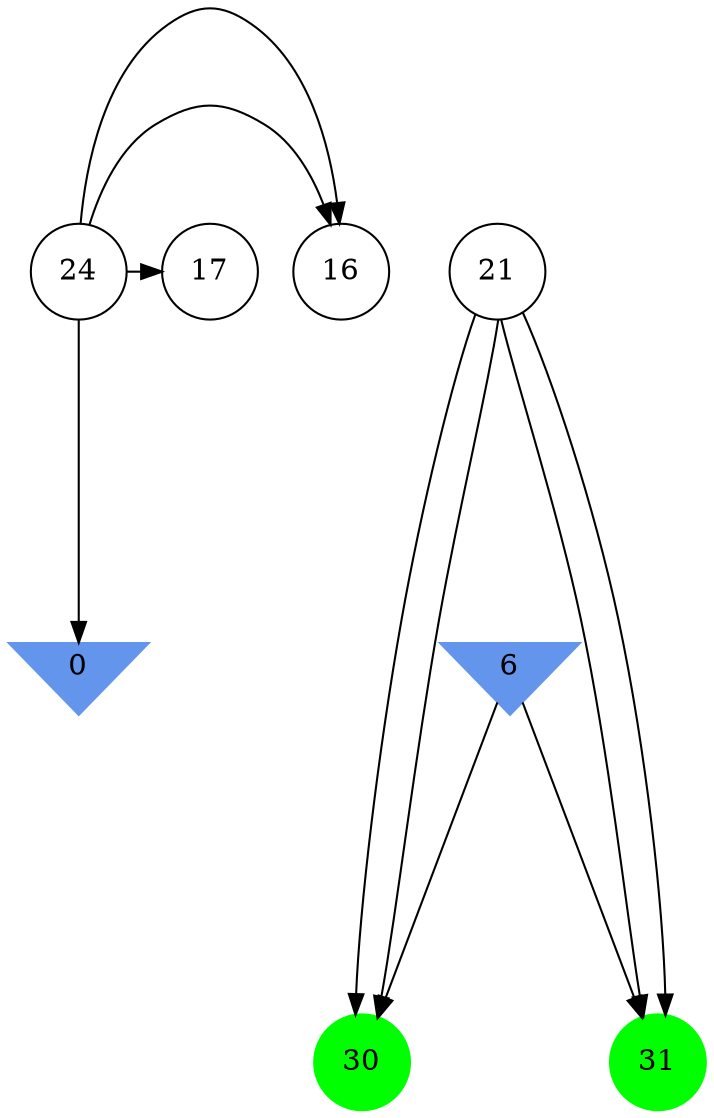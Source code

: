 digraph brain {
	ranksep=2.0;
	0 [shape=invtriangle,style=filled,color=cornflowerblue];
	6 [shape=invtriangle,style=filled,color=cornflowerblue];
	16 [shape=circle,color=black];
	17 [shape=circle,color=black];
	21 [shape=circle,color=black];
	24 [shape=circle,color=black];
	30 [shape=circle,style=filled,color=green];
	31 [shape=circle,style=filled,color=green];
	6	->	31;
	6	->	30;
	21	->	31;
	21	->	30;
	21	->	31;
	21	->	30;
	24	->	0;
	24	->	16;
	24	->	16;
	24	->	17;
	{ rank=same; 0; 6; }
	{ rank=same; 16; 17; 21; 24; }
	{ rank=same; 30; 31; }
}

